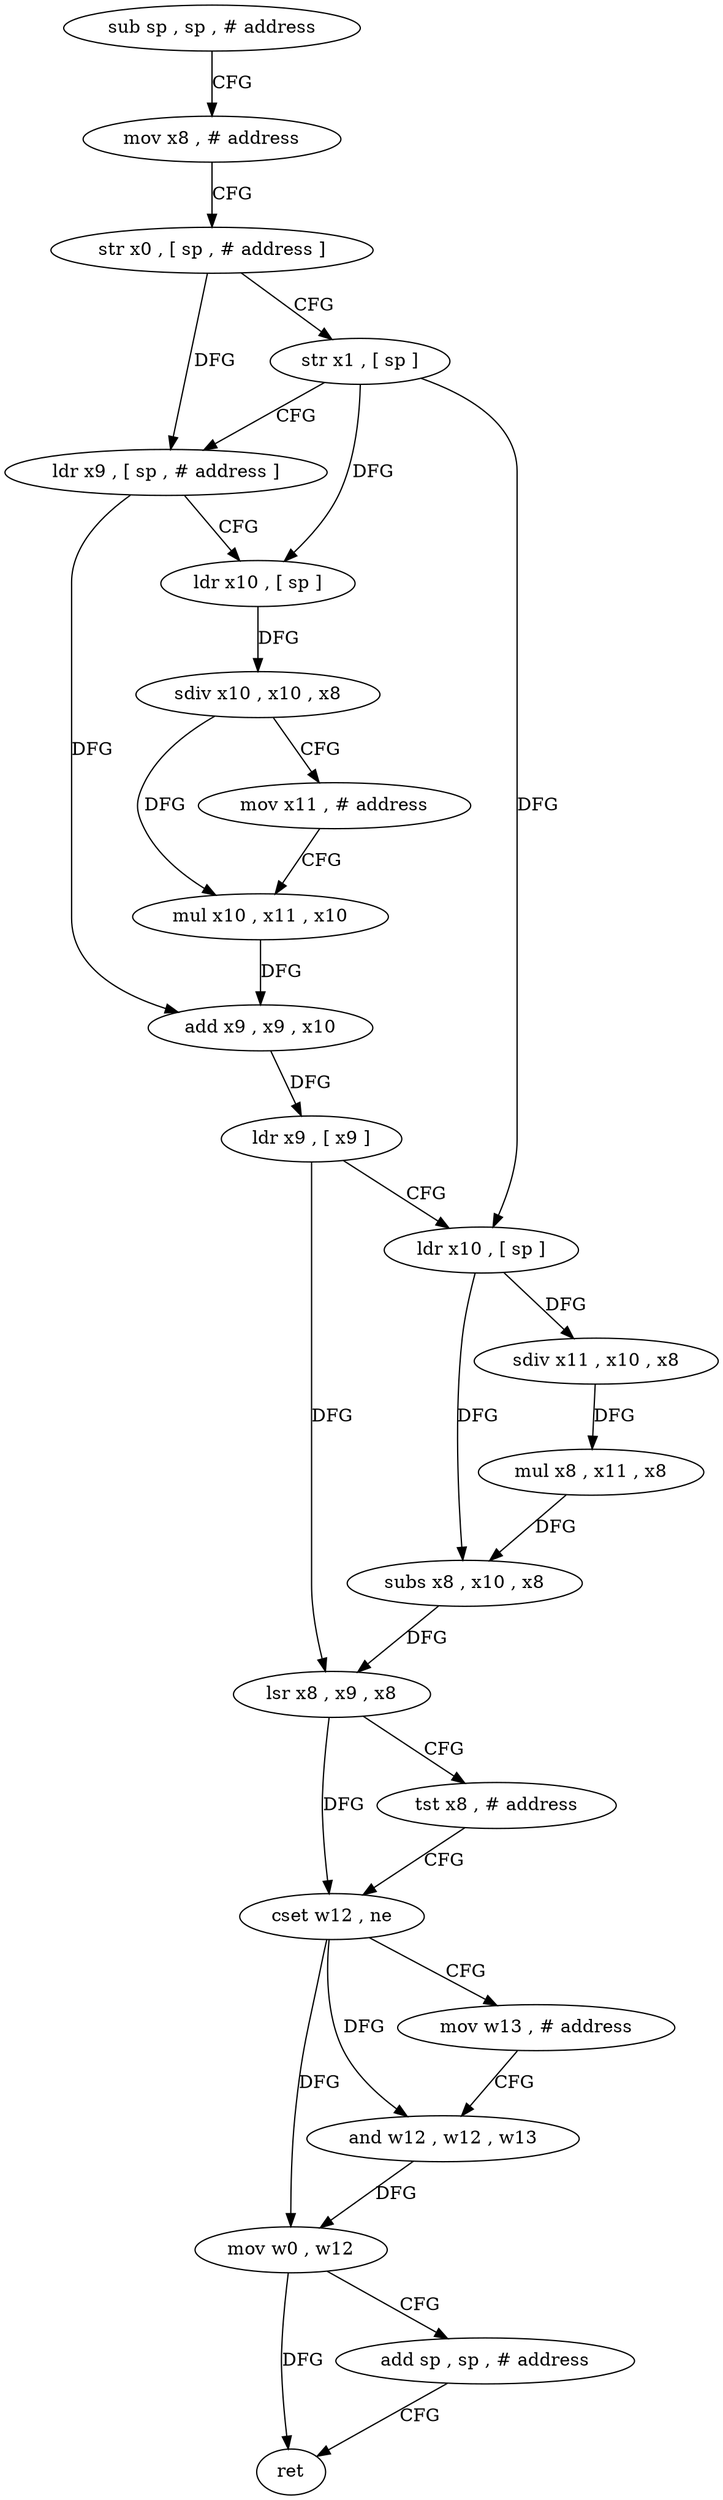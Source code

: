digraph "func" {
"4294192" [label = "sub sp , sp , # address" ]
"4294196" [label = "mov x8 , # address" ]
"4294200" [label = "str x0 , [ sp , # address ]" ]
"4294204" [label = "str x1 , [ sp ]" ]
"4294208" [label = "ldr x9 , [ sp , # address ]" ]
"4294212" [label = "ldr x10 , [ sp ]" ]
"4294216" [label = "sdiv x10 , x10 , x8" ]
"4294220" [label = "mov x11 , # address" ]
"4294224" [label = "mul x10 , x11 , x10" ]
"4294228" [label = "add x9 , x9 , x10" ]
"4294232" [label = "ldr x9 , [ x9 ]" ]
"4294236" [label = "ldr x10 , [ sp ]" ]
"4294240" [label = "sdiv x11 , x10 , x8" ]
"4294244" [label = "mul x8 , x11 , x8" ]
"4294248" [label = "subs x8 , x10 , x8" ]
"4294252" [label = "lsr x8 , x9 , x8" ]
"4294256" [label = "tst x8 , # address" ]
"4294260" [label = "cset w12 , ne" ]
"4294264" [label = "mov w13 , # address" ]
"4294268" [label = "and w12 , w12 , w13" ]
"4294272" [label = "mov w0 , w12" ]
"4294276" [label = "add sp , sp , # address" ]
"4294280" [label = "ret" ]
"4294192" -> "4294196" [ label = "CFG" ]
"4294196" -> "4294200" [ label = "CFG" ]
"4294200" -> "4294204" [ label = "CFG" ]
"4294200" -> "4294208" [ label = "DFG" ]
"4294204" -> "4294208" [ label = "CFG" ]
"4294204" -> "4294212" [ label = "DFG" ]
"4294204" -> "4294236" [ label = "DFG" ]
"4294208" -> "4294212" [ label = "CFG" ]
"4294208" -> "4294228" [ label = "DFG" ]
"4294212" -> "4294216" [ label = "DFG" ]
"4294216" -> "4294220" [ label = "CFG" ]
"4294216" -> "4294224" [ label = "DFG" ]
"4294220" -> "4294224" [ label = "CFG" ]
"4294224" -> "4294228" [ label = "DFG" ]
"4294228" -> "4294232" [ label = "DFG" ]
"4294232" -> "4294236" [ label = "CFG" ]
"4294232" -> "4294252" [ label = "DFG" ]
"4294236" -> "4294240" [ label = "DFG" ]
"4294236" -> "4294248" [ label = "DFG" ]
"4294240" -> "4294244" [ label = "DFG" ]
"4294244" -> "4294248" [ label = "DFG" ]
"4294248" -> "4294252" [ label = "DFG" ]
"4294252" -> "4294256" [ label = "CFG" ]
"4294252" -> "4294260" [ label = "DFG" ]
"4294256" -> "4294260" [ label = "CFG" ]
"4294260" -> "4294264" [ label = "CFG" ]
"4294260" -> "4294268" [ label = "DFG" ]
"4294260" -> "4294272" [ label = "DFG" ]
"4294264" -> "4294268" [ label = "CFG" ]
"4294268" -> "4294272" [ label = "DFG" ]
"4294272" -> "4294276" [ label = "CFG" ]
"4294272" -> "4294280" [ label = "DFG" ]
"4294276" -> "4294280" [ label = "CFG" ]
}
